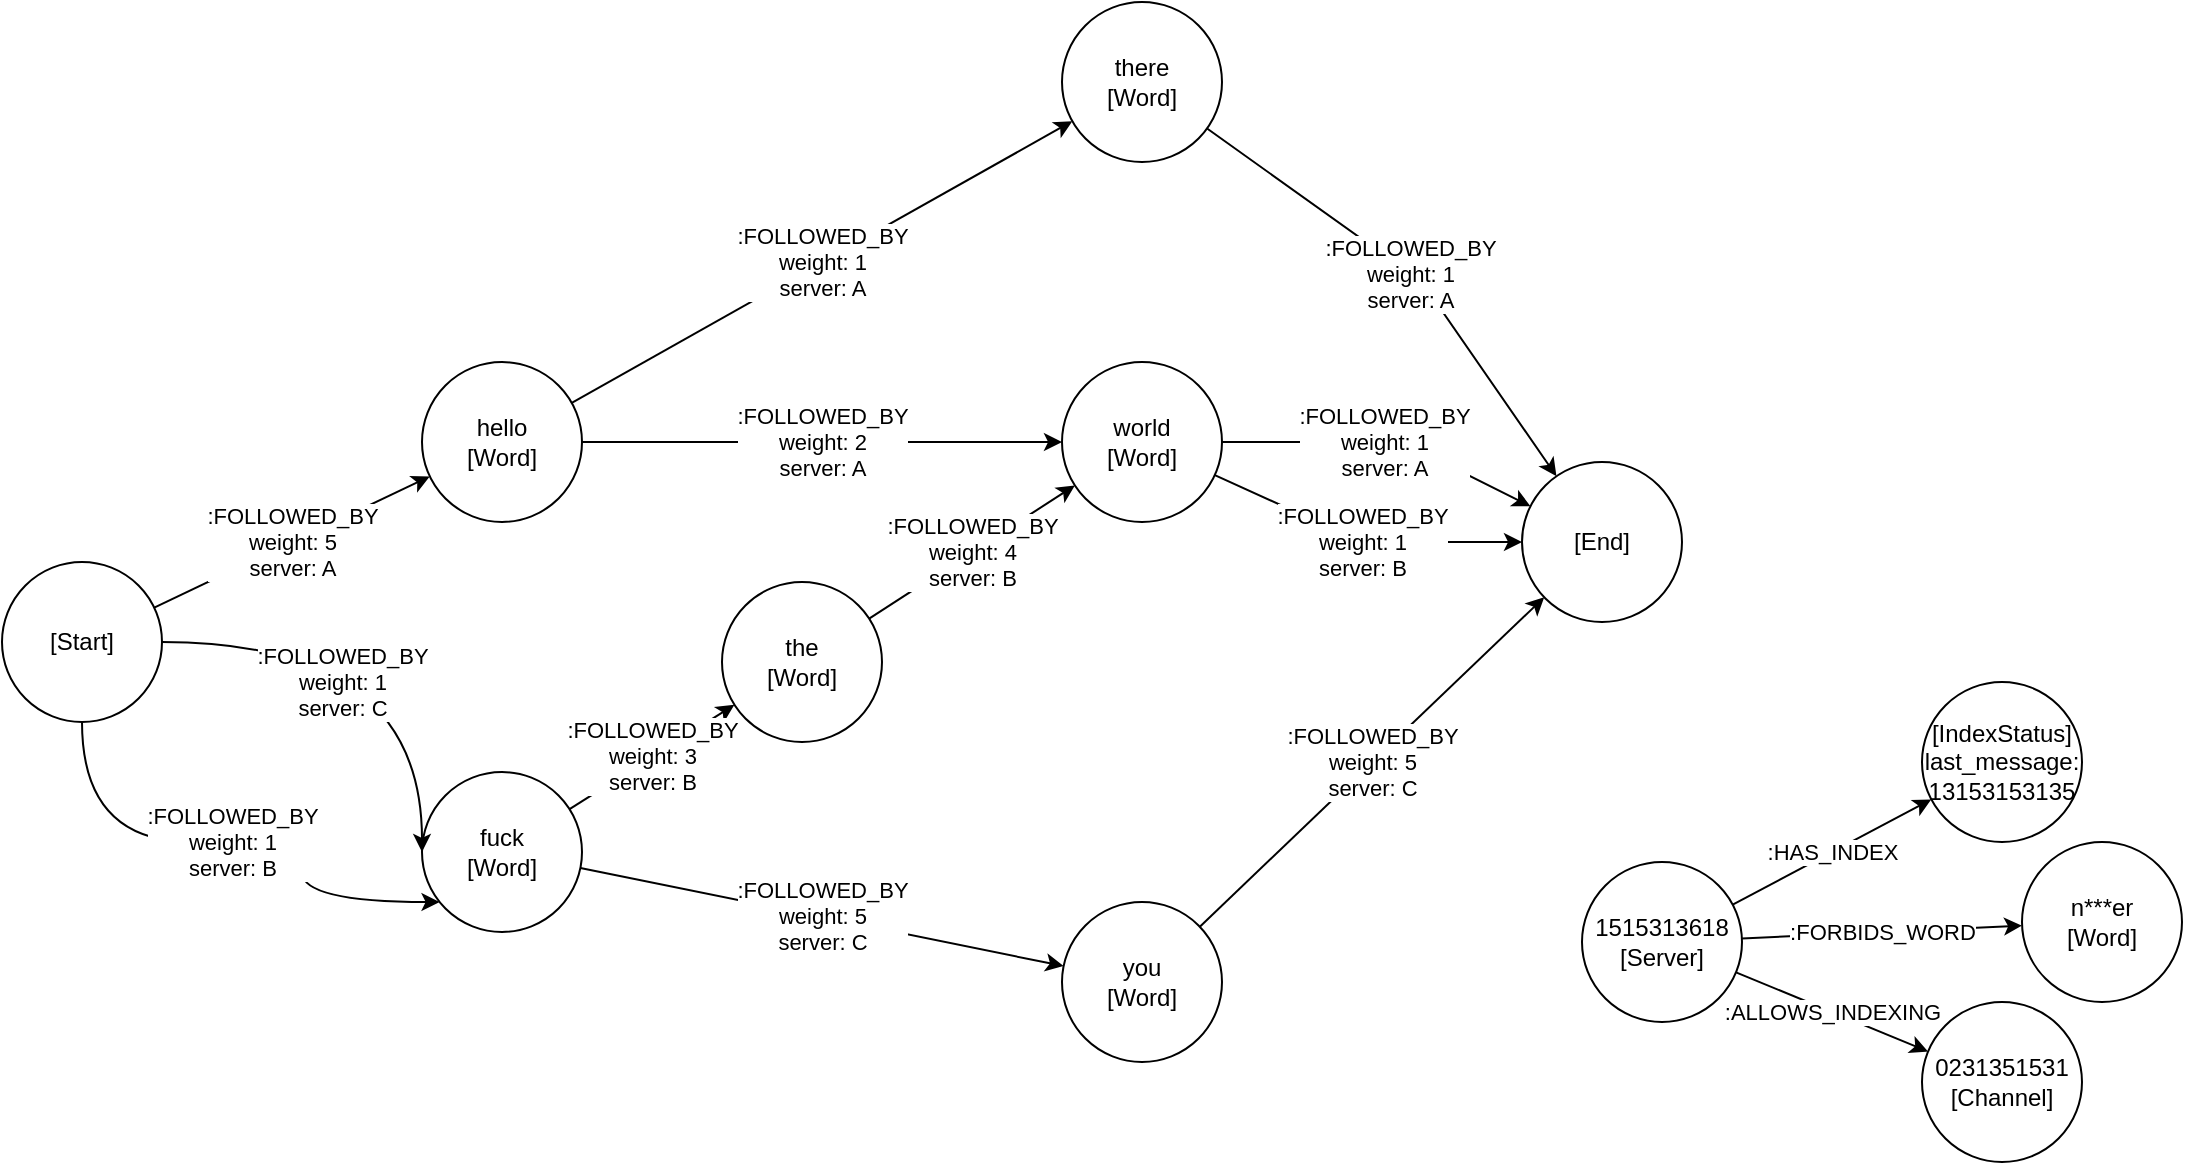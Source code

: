 <mxfile version="24.6.4" type="device">
  <diagram name="Page-1" id="42789a77-a242-8287-6e28-9cd8cfd52e62">
    <mxGraphModel dx="1434" dy="835" grid="1" gridSize="10" guides="1" tooltips="1" connect="1" arrows="1" fold="1" page="1" pageScale="1" pageWidth="1100" pageHeight="850" background="none" math="0" shadow="0">
      <root>
        <mxCell id="0" />
        <mxCell id="1" parent="0" />
        <mxCell id="q1VC61L1A6pC5c2AX6pg-7" value=":FOLLOWED_BY&lt;div&gt;weight: 2&lt;/div&gt;&lt;div&gt;server: A&lt;/div&gt;" style="edgeStyle=none;rounded=0;orthogonalLoop=1;jettySize=auto;html=1;" parent="1" source="q1VC61L1A6pC5c2AX6pg-2" target="q1VC61L1A6pC5c2AX6pg-6" edge="1">
          <mxGeometry x="-0.004" relative="1" as="geometry">
            <mxPoint as="offset" />
          </mxGeometry>
        </mxCell>
        <mxCell id="q1VC61L1A6pC5c2AX6pg-9" value=":FOLLOWED_BY&lt;div&gt;weight: 1&lt;/div&gt;&lt;div&gt;server: A&lt;/div&gt;" style="edgeStyle=none;rounded=0;orthogonalLoop=1;jettySize=auto;html=1;" parent="1" source="q1VC61L1A6pC5c2AX6pg-2" target="q1VC61L1A6pC5c2AX6pg-8" edge="1">
          <mxGeometry relative="1" as="geometry" />
        </mxCell>
        <mxCell id="q1VC61L1A6pC5c2AX6pg-2" value="hello&lt;div&gt;[Word]&lt;/div&gt;" style="ellipse;whiteSpace=wrap;html=1;aspect=fixed;direction=south;" parent="1" vertex="1">
          <mxGeometry x="210" y="180" width="80" height="80" as="geometry" />
        </mxCell>
        <mxCell id="q1VC61L1A6pC5c2AX6pg-28" value=":FOLLOWED_BY&lt;div&gt;weight: 1&lt;/div&gt;&lt;div&gt;server: A&lt;/div&gt;" style="edgeStyle=none;rounded=0;orthogonalLoop=1;jettySize=auto;html=1;" parent="1" source="q1VC61L1A6pC5c2AX6pg-6" target="q1VC61L1A6pC5c2AX6pg-26" edge="1">
          <mxGeometry relative="1" as="geometry">
            <Array as="points">
              <mxPoint x="700" y="220" />
            </Array>
          </mxGeometry>
        </mxCell>
        <mxCell id="q1VC61L1A6pC5c2AX6pg-30" value=":FOLLOWED_BY&lt;div&gt;weight: 1&lt;/div&gt;&lt;div&gt;server: B&lt;/div&gt;" style="edgeStyle=none;rounded=0;orthogonalLoop=1;jettySize=auto;html=1;" parent="1" source="q1VC61L1A6pC5c2AX6pg-6" target="q1VC61L1A6pC5c2AX6pg-26" edge="1">
          <mxGeometry relative="1" as="geometry">
            <Array as="points">
              <mxPoint x="680" y="270" />
            </Array>
          </mxGeometry>
        </mxCell>
        <mxCell id="q1VC61L1A6pC5c2AX6pg-6" value="world&lt;div&gt;[Word]&lt;/div&gt;" style="ellipse;whiteSpace=wrap;html=1;aspect=fixed;" parent="1" vertex="1">
          <mxGeometry x="530" y="180" width="80" height="80" as="geometry" />
        </mxCell>
        <mxCell id="q1VC61L1A6pC5c2AX6pg-27" value=":FOLLOWED_BY&lt;div&gt;weight: 1&lt;/div&gt;&lt;div&gt;server: A&lt;/div&gt;" style="edgeStyle=none;rounded=0;orthogonalLoop=1;jettySize=auto;html=1;" parent="1" source="q1VC61L1A6pC5c2AX6pg-8" target="q1VC61L1A6pC5c2AX6pg-26" edge="1">
          <mxGeometry relative="1" as="geometry">
            <Array as="points">
              <mxPoint x="710" y="140" />
            </Array>
          </mxGeometry>
        </mxCell>
        <mxCell id="q1VC61L1A6pC5c2AX6pg-8" value="there&lt;div&gt;[Word]&lt;/div&gt;" style="ellipse;whiteSpace=wrap;html=1;aspect=fixed;" parent="1" vertex="1">
          <mxGeometry x="530" width="80" height="80" as="geometry" />
        </mxCell>
        <mxCell id="q1VC61L1A6pC5c2AX6pg-15" value=":FOLLOWED_BY&lt;div&gt;weight: 3&lt;/div&gt;&lt;div&gt;server: B&lt;/div&gt;" style="edgeStyle=none;rounded=0;orthogonalLoop=1;jettySize=auto;html=1;" parent="1" source="q1VC61L1A6pC5c2AX6pg-10" target="q1VC61L1A6pC5c2AX6pg-13" edge="1">
          <mxGeometry x="0.005" relative="1" as="geometry">
            <mxPoint as="offset" />
          </mxGeometry>
        </mxCell>
        <mxCell id="q1VC61L1A6pC5c2AX6pg-18" value=":FOLLOWED_BY&lt;div&gt;weight: 5&lt;/div&gt;&lt;div&gt;server: C&lt;/div&gt;" style="edgeStyle=none;rounded=0;orthogonalLoop=1;jettySize=auto;html=1;" parent="1" source="q1VC61L1A6pC5c2AX6pg-10" target="q1VC61L1A6pC5c2AX6pg-17" edge="1">
          <mxGeometry x="-0.002" relative="1" as="geometry">
            <mxPoint as="offset" />
          </mxGeometry>
        </mxCell>
        <mxCell id="q1VC61L1A6pC5c2AX6pg-10" value="fuck&lt;div&gt;[Word]&lt;/div&gt;" style="ellipse;whiteSpace=wrap;html=1;aspect=fixed;" parent="1" vertex="1">
          <mxGeometry x="210" y="385" width="80" height="80" as="geometry" />
        </mxCell>
        <mxCell id="q1VC61L1A6pC5c2AX6pg-16" value=":FOLLOWED_BY&lt;div&gt;weight: 4&lt;/div&gt;&lt;div&gt;server: B&lt;/div&gt;" style="edgeStyle=none;rounded=0;orthogonalLoop=1;jettySize=auto;html=1;" parent="1" source="q1VC61L1A6pC5c2AX6pg-13" target="q1VC61L1A6pC5c2AX6pg-6" edge="1">
          <mxGeometry relative="1" as="geometry" />
        </mxCell>
        <mxCell id="q1VC61L1A6pC5c2AX6pg-13" value="&lt;div&gt;the&lt;br&gt;[Word]&lt;/div&gt;" style="ellipse;whiteSpace=wrap;html=1;aspect=fixed;" parent="1" vertex="1">
          <mxGeometry x="360" y="290" width="80" height="80" as="geometry" />
        </mxCell>
        <mxCell id="q1VC61L1A6pC5c2AX6pg-29" value=":FOLLOWED_BY&lt;div&gt;weight: 5&lt;/div&gt;&lt;div&gt;server: C&lt;/div&gt;" style="edgeStyle=none;rounded=0;orthogonalLoop=1;jettySize=auto;html=1;" parent="1" source="q1VC61L1A6pC5c2AX6pg-17" target="q1VC61L1A6pC5c2AX6pg-26" edge="1">
          <mxGeometry relative="1" as="geometry" />
        </mxCell>
        <mxCell id="q1VC61L1A6pC5c2AX6pg-17" value="you&lt;div&gt;[Word]&lt;/div&gt;" style="ellipse;whiteSpace=wrap;html=1;aspect=fixed;" parent="1" vertex="1">
          <mxGeometry x="530" y="450" width="80" height="80" as="geometry" />
        </mxCell>
        <mxCell id="q1VC61L1A6pC5c2AX6pg-21" value=":FOLLOWED_BY&lt;br&gt;weight: 1&lt;div&gt;server: B&lt;/div&gt;" style="edgeStyle=orthogonalEdgeStyle;rounded=0;orthogonalLoop=1;jettySize=auto;html=1;curved=1;" parent="1" source="q1VC61L1A6pC5c2AX6pg-20" target="q1VC61L1A6pC5c2AX6pg-10" edge="1">
          <mxGeometry relative="1" as="geometry">
            <Array as="points">
              <mxPoint x="40" y="420" />
              <mxPoint x="150" y="420" />
              <mxPoint x="150" y="450" />
            </Array>
          </mxGeometry>
        </mxCell>
        <mxCell id="q1VC61L1A6pC5c2AX6pg-22" value=":FOLLOWED_BY&lt;div&gt;weight: 5&lt;/div&gt;&lt;div&gt;server: A&lt;/div&gt;" style="edgeStyle=none;rounded=0;orthogonalLoop=1;jettySize=auto;html=1;" parent="1" source="q1VC61L1A6pC5c2AX6pg-20" target="q1VC61L1A6pC5c2AX6pg-2" edge="1">
          <mxGeometry relative="1" as="geometry" />
        </mxCell>
        <mxCell id="q1VC61L1A6pC5c2AX6pg-24" value=":FOLLOWED_BY&lt;div&gt;weight: 1&lt;/div&gt;&lt;div&gt;server: C&lt;/div&gt;" style="edgeStyle=orthogonalEdgeStyle;rounded=0;orthogonalLoop=1;jettySize=auto;html=1;curved=1;" parent="1" source="q1VC61L1A6pC5c2AX6pg-20" target="q1VC61L1A6pC5c2AX6pg-10" edge="1">
          <mxGeometry x="-0.234" y="-20" relative="1" as="geometry">
            <Array as="points">
              <mxPoint x="210" y="320" />
            </Array>
            <mxPoint as="offset" />
          </mxGeometry>
        </mxCell>
        <mxCell id="q1VC61L1A6pC5c2AX6pg-20" value="[Start]" style="ellipse;whiteSpace=wrap;html=1;aspect=fixed;" parent="1" vertex="1">
          <mxGeometry y="280" width="80" height="80" as="geometry" />
        </mxCell>
        <mxCell id="q1VC61L1A6pC5c2AX6pg-26" value="[End]" style="ellipse;whiteSpace=wrap;html=1;aspect=fixed;" parent="1" vertex="1">
          <mxGeometry x="760" y="230" width="80" height="80" as="geometry" />
        </mxCell>
        <mxCell id="rFtYFMCI7-oIX3a1xxgY-6" value=":HAS_INDEX" style="edgeStyle=none;rounded=0;orthogonalLoop=1;jettySize=auto;html=1;" edge="1" parent="1" source="rFtYFMCI7-oIX3a1xxgY-1" target="rFtYFMCI7-oIX3a1xxgY-5">
          <mxGeometry relative="1" as="geometry" />
        </mxCell>
        <mxCell id="rFtYFMCI7-oIX3a1xxgY-8" value=":FORBIDS_WORD" style="edgeStyle=none;rounded=0;orthogonalLoop=1;jettySize=auto;html=1;" edge="1" parent="1" source="rFtYFMCI7-oIX3a1xxgY-1" target="rFtYFMCI7-oIX3a1xxgY-7">
          <mxGeometry relative="1" as="geometry" />
        </mxCell>
        <mxCell id="rFtYFMCI7-oIX3a1xxgY-11" value=":ALLOWS_INDEXING" style="edgeStyle=none;rounded=0;orthogonalLoop=1;jettySize=auto;html=1;" edge="1" parent="1" source="rFtYFMCI7-oIX3a1xxgY-1" target="rFtYFMCI7-oIX3a1xxgY-10">
          <mxGeometry relative="1" as="geometry" />
        </mxCell>
        <mxCell id="rFtYFMCI7-oIX3a1xxgY-1" value="1515313618&lt;div&gt;[Server]&lt;/div&gt;" style="ellipse;whiteSpace=wrap;html=1;aspect=fixed;" vertex="1" parent="1">
          <mxGeometry x="790" y="430" width="80" height="80" as="geometry" />
        </mxCell>
        <mxCell id="rFtYFMCI7-oIX3a1xxgY-5" value="[IndexStatus]&lt;div&gt;last_message: 13153153135&lt;/div&gt;" style="ellipse;whiteSpace=wrap;html=1;" vertex="1" parent="1">
          <mxGeometry x="960" y="340" width="80" height="80" as="geometry" />
        </mxCell>
        <mxCell id="rFtYFMCI7-oIX3a1xxgY-7" value="n***er&lt;div&gt;[Word]&lt;/div&gt;" style="ellipse;whiteSpace=wrap;html=1;" vertex="1" parent="1">
          <mxGeometry x="1010" y="420" width="80" height="80" as="geometry" />
        </mxCell>
        <mxCell id="rFtYFMCI7-oIX3a1xxgY-10" value="0231351531&lt;div&gt;[Channel]&lt;/div&gt;" style="ellipse;whiteSpace=wrap;html=1;" vertex="1" parent="1">
          <mxGeometry x="960" y="500" width="80" height="80" as="geometry" />
        </mxCell>
      </root>
    </mxGraphModel>
  </diagram>
</mxfile>
